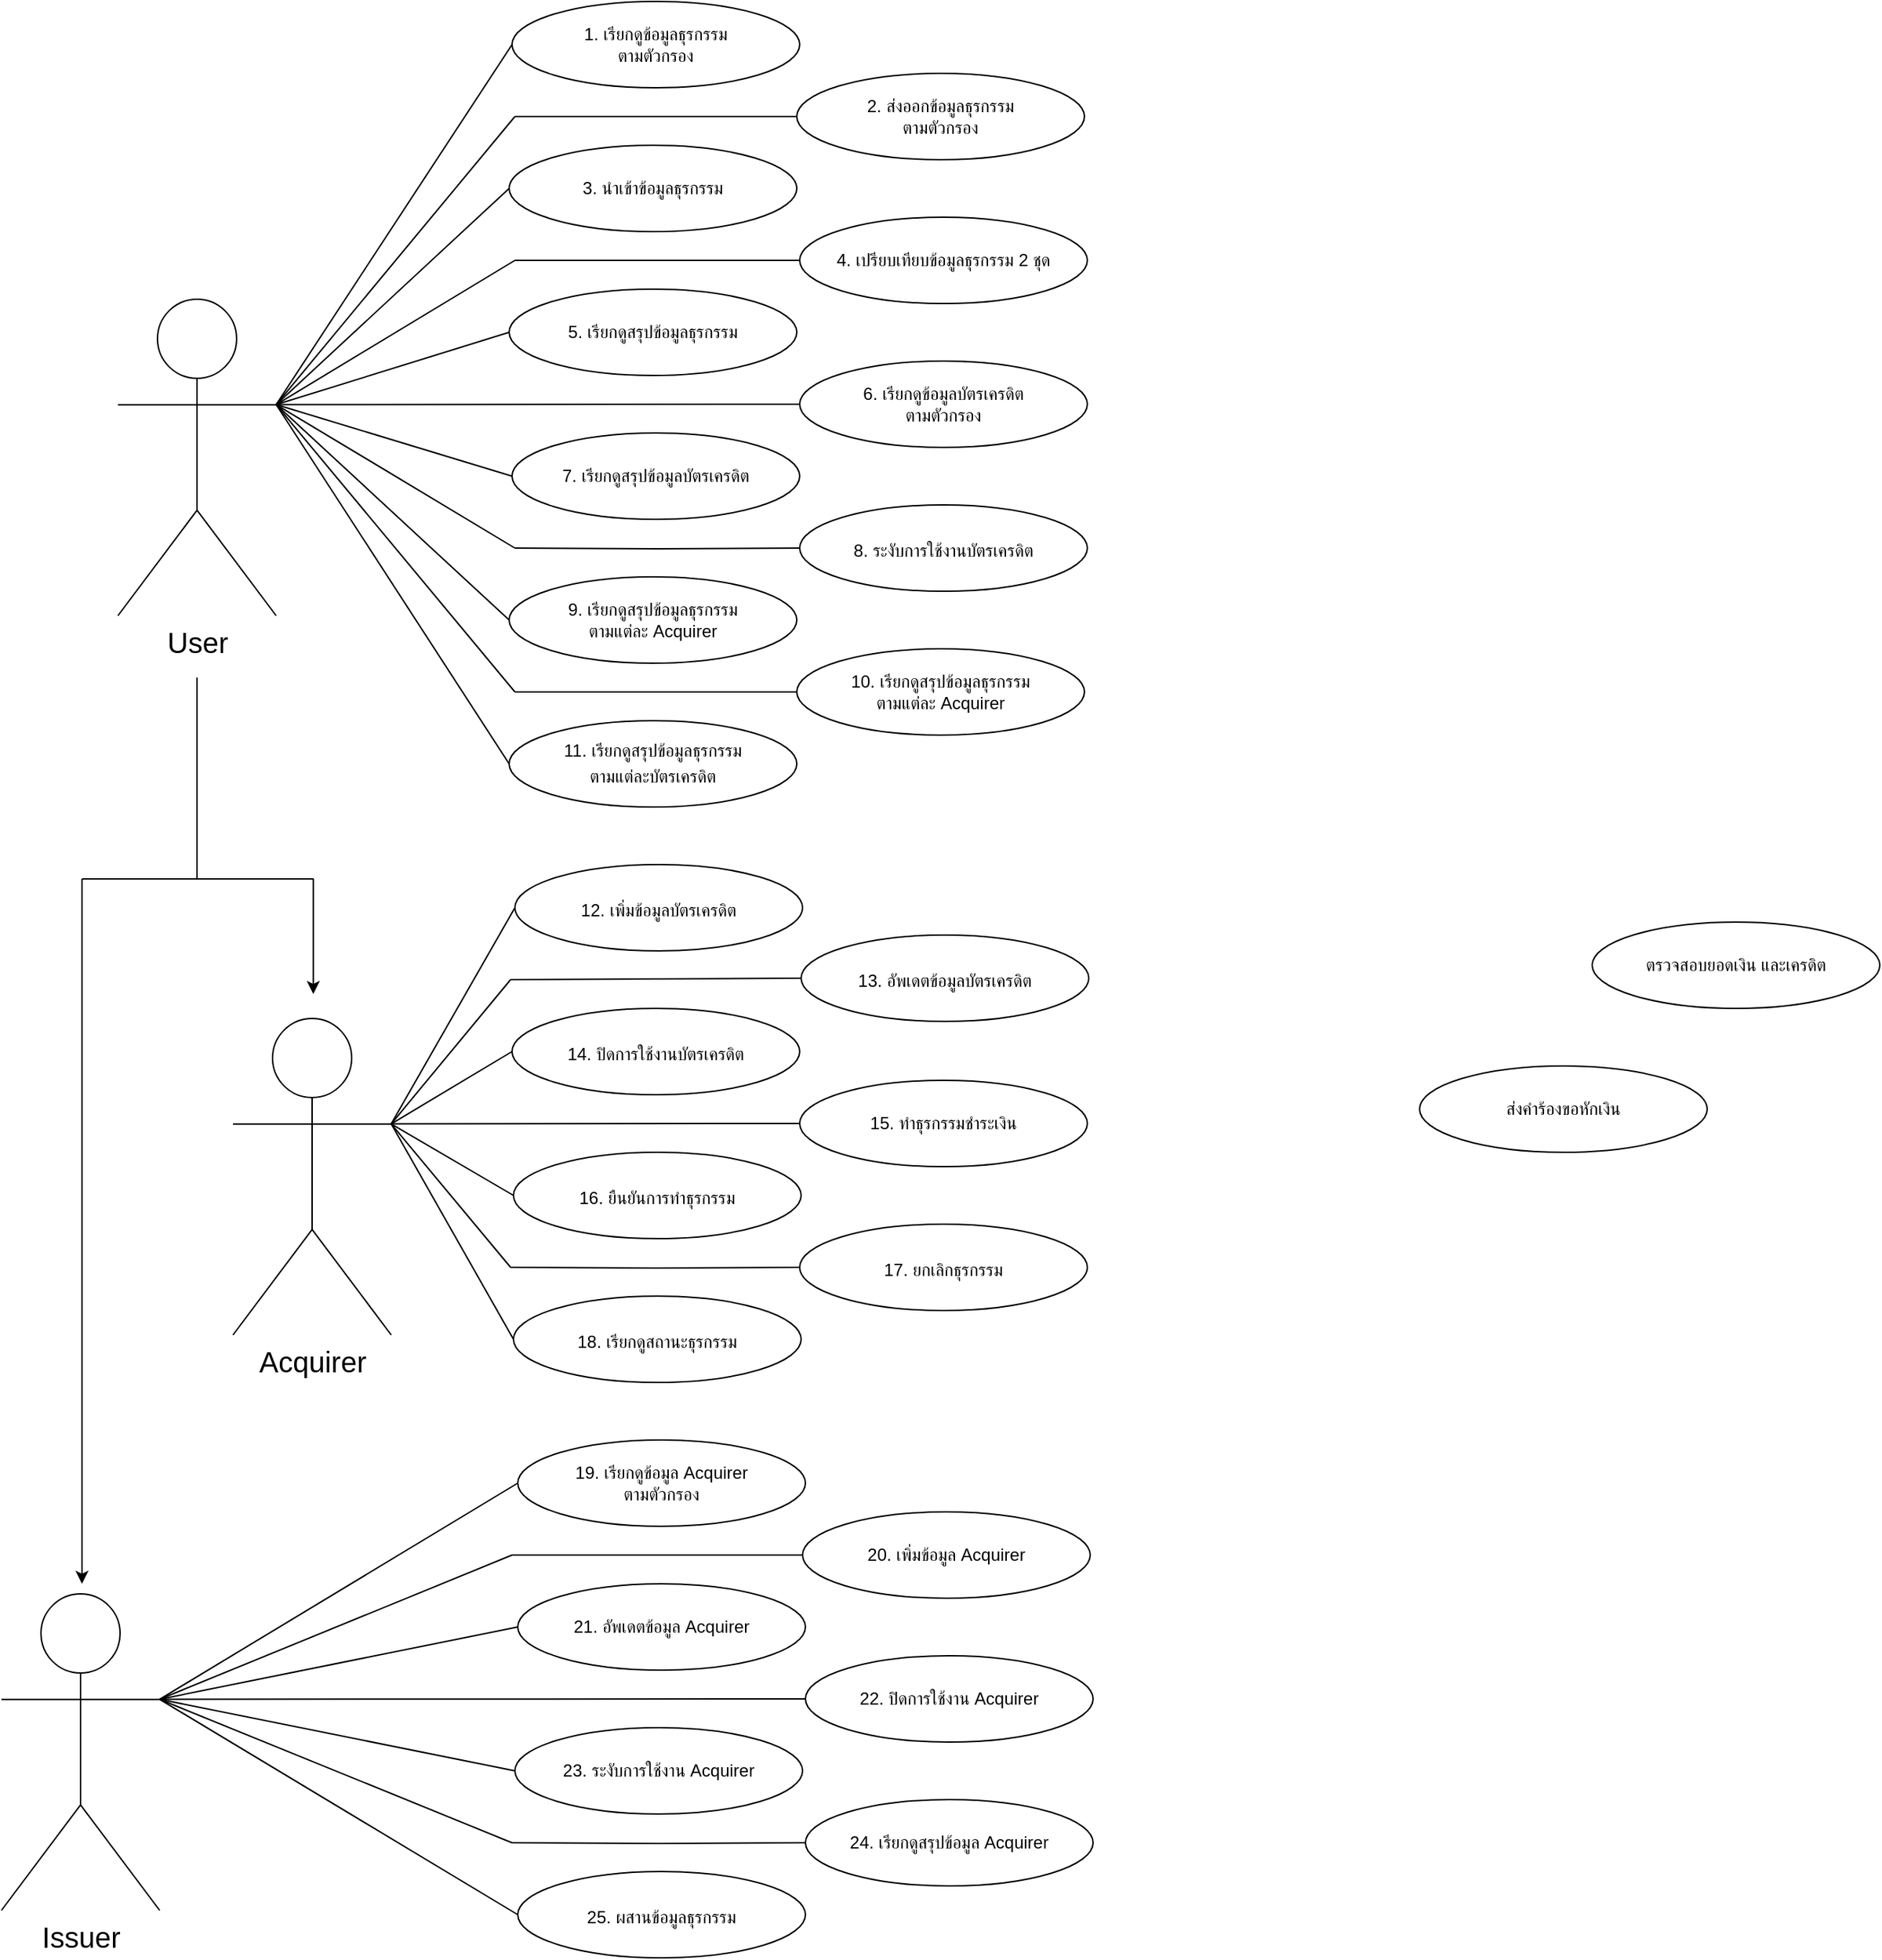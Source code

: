 <mxfile version="21.6.9" type="github">
  <diagram name="Page-1" id="O6h59sN97J3MhCvtdeix">
    <mxGraphModel dx="2639" dy="2245" grid="1" gridSize="10" guides="1" tooltips="1" connect="1" arrows="1" fold="1" page="1" pageScale="1" pageWidth="850" pageHeight="1100" math="0" shadow="0">
      <root>
        <mxCell id="0" />
        <mxCell id="1" parent="0" />
        <mxCell id="EAtn4QmAmyuskcIKKUx5-1" value="&lt;font style=&quot;font-size: 20px;&quot;&gt;Acquirer&lt;/font&gt;" style="shape=umlActor;verticalLabelPosition=bottom;verticalAlign=top;html=1;" vertex="1" parent="1">
          <mxGeometry x="-535" y="-13" width="110" height="220" as="geometry" />
        </mxCell>
        <mxCell id="EAtn4QmAmyuskcIKKUx5-5" value="&lt;font style=&quot;font-size: 20px;&quot;&gt;Issuer&lt;/font&gt;" style="shape=umlActor;verticalLabelPosition=bottom;verticalAlign=top;html=1;" vertex="1" parent="1">
          <mxGeometry x="-696" y="387" width="110" height="220" as="geometry" />
        </mxCell>
        <mxCell id="EAtn4QmAmyuskcIKKUx5-10" value="" style="edgeStyle=orthogonalEdgeStyle;rounded=0;orthogonalLoop=1;jettySize=auto;html=1;endArrow=none;endFill=0;" edge="1" parent="1">
          <mxGeometry relative="1" as="geometry">
            <mxPoint x="-560" y="-250" as="sourcePoint" />
            <mxPoint x="-560" y="-110" as="targetPoint" />
          </mxGeometry>
        </mxCell>
        <mxCell id="EAtn4QmAmyuskcIKKUx5-6" value="&lt;font style=&quot;font-size: 20px;&quot;&gt;User&lt;/font&gt;" style="shape=umlActor;verticalLabelPosition=bottom;verticalAlign=top;html=1;" vertex="1" parent="1">
          <mxGeometry x="-615" y="-513" width="110" height="220" as="geometry" />
        </mxCell>
        <mxCell id="EAtn4QmAmyuskcIKKUx5-11" value="" style="edgeStyle=orthogonalEdgeStyle;rounded=0;orthogonalLoop=1;jettySize=auto;html=1;endArrow=none;endFill=0;" edge="1" parent="1">
          <mxGeometry relative="1" as="geometry">
            <mxPoint x="-479" y="-110" as="sourcePoint" />
            <mxPoint x="-640" y="-110" as="targetPoint" />
          </mxGeometry>
        </mxCell>
        <mxCell id="EAtn4QmAmyuskcIKKUx5-12" value="" style="edgeStyle=orthogonalEdgeStyle;rounded=0;orthogonalLoop=1;jettySize=auto;html=1;endArrow=classic;endFill=1;" edge="1" parent="1">
          <mxGeometry relative="1" as="geometry">
            <mxPoint x="-640" y="-110" as="sourcePoint" />
            <mxPoint x="-640" y="380" as="targetPoint" />
          </mxGeometry>
        </mxCell>
        <mxCell id="EAtn4QmAmyuskcIKKUx5-13" value="" style="edgeStyle=orthogonalEdgeStyle;rounded=0;orthogonalLoop=1;jettySize=auto;html=1;endArrow=classic;endFill=1;" edge="1" parent="1">
          <mxGeometry relative="1" as="geometry">
            <mxPoint x="-479.17" y="-110" as="sourcePoint" />
            <mxPoint x="-479.17" y="-30" as="targetPoint" />
          </mxGeometry>
        </mxCell>
        <mxCell id="EAtn4QmAmyuskcIKKUx5-15" value="20. เพิ่มข้อมูล Acquirer" style="ellipse;whiteSpace=wrap;html=1;" vertex="1" parent="1">
          <mxGeometry x="-139" y="330" width="200" height="60" as="geometry" />
        </mxCell>
        <mxCell id="EAtn4QmAmyuskcIKKUx5-16" value="21. อัพเดตข้อมูล Acquirer" style="ellipse;whiteSpace=wrap;html=1;" vertex="1" parent="1">
          <mxGeometry x="-337" y="380" width="200" height="60" as="geometry" />
        </mxCell>
        <mxCell id="EAtn4QmAmyuskcIKKUx5-17" value="22. ปิดการใช้งาน Acquirer" style="ellipse;whiteSpace=wrap;html=1;" vertex="1" parent="1">
          <mxGeometry x="-137" y="430" width="200" height="60" as="geometry" />
        </mxCell>
        <mxCell id="EAtn4QmAmyuskcIKKUx5-18" value="19. เรียกดูข้อมูล Acquirer&lt;br&gt;ตามตัวกรอง" style="ellipse;whiteSpace=wrap;html=1;" vertex="1" parent="1">
          <mxGeometry x="-337" y="280" width="200" height="60" as="geometry" />
        </mxCell>
        <mxCell id="EAtn4QmAmyuskcIKKUx5-19" value="23. ระงับการใช้งาน Acquirer" style="ellipse;whiteSpace=wrap;html=1;" vertex="1" parent="1">
          <mxGeometry x="-339" y="480" width="200" height="60" as="geometry" />
        </mxCell>
        <mxCell id="EAtn4QmAmyuskcIKKUx5-21" value="12. เพิ่มข้อมูลบัตรเครดิต&lt;span style=&quot;font-size: medium; text-align: start;&quot;&gt;&lt;/span&gt;" style="ellipse;whiteSpace=wrap;html=1;" vertex="1" parent="1">
          <mxGeometry x="-339" y="-120" width="200" height="60" as="geometry" />
        </mxCell>
        <mxCell id="EAtn4QmAmyuskcIKKUx5-22" value="13. อัพเดตข้อมูลบัตรเครดิต&lt;span style=&quot;font-size: medium; text-align: start;&quot;&gt;&lt;/span&gt;" style="ellipse;whiteSpace=wrap;html=1;" vertex="1" parent="1">
          <mxGeometry x="-140" y="-71" width="200" height="60" as="geometry" />
        </mxCell>
        <mxCell id="EAtn4QmAmyuskcIKKUx5-23" value="14. ปิดการใช้งานบัตรเครดิต&lt;span style=&quot;font-size: medium; text-align: start;&quot;&gt;&lt;/span&gt;" style="ellipse;whiteSpace=wrap;html=1;" vertex="1" parent="1">
          <mxGeometry x="-341" y="-20" width="200" height="60" as="geometry" />
        </mxCell>
        <mxCell id="EAtn4QmAmyuskcIKKUx5-24" value="&lt;font style=&quot;font-size: 12px;&quot;&gt;6. เรียกดูข้อมูลบัตรเครดิต&lt;span style=&quot;text-align: start;&quot;&gt;&lt;/span&gt;&lt;br&gt;ตามตัวกรอง&lt;/font&gt;" style="ellipse;whiteSpace=wrap;html=1;" vertex="1" parent="1">
          <mxGeometry x="-141" y="-470" width="200" height="60" as="geometry" />
        </mxCell>
        <mxCell id="EAtn4QmAmyuskcIKKUx5-25" value="8. ระงับการใช้งานบัตรเครดิต&lt;span style=&quot;font-size: medium; text-align: start;&quot;&gt;&lt;/span&gt;" style="ellipse;whiteSpace=wrap;html=1;" vertex="1" parent="1">
          <mxGeometry x="-141" y="-370" width="200" height="60" as="geometry" />
        </mxCell>
        <mxCell id="EAtn4QmAmyuskcIKKUx5-26" value="24. เรียกดูสรุปข้อมูล Acquirer" style="ellipse;whiteSpace=wrap;html=1;" vertex="1" parent="1">
          <mxGeometry x="-137" y="530" width="200" height="60" as="geometry" />
        </mxCell>
        <mxCell id="EAtn4QmAmyuskcIKKUx5-27" value="7. เรียกดูสรุปข้อมูลบัตรเครดิต" style="ellipse;whiteSpace=wrap;html=1;" vertex="1" parent="1">
          <mxGeometry x="-341" y="-420" width="200" height="60" as="geometry" />
        </mxCell>
        <mxCell id="EAtn4QmAmyuskcIKKUx5-29" value="&lt;font style=&quot;font-size: 12px;&quot;&gt;1. เรียกดูข้อมูลธุรกรรม&lt;br&gt;ตามตัวกรอง&lt;/font&gt;" style="ellipse;whiteSpace=wrap;html=1;" vertex="1" parent="1">
          <mxGeometry x="-341" y="-720" width="200" height="60" as="geometry" />
        </mxCell>
        <mxCell id="EAtn4QmAmyuskcIKKUx5-30" value="2. ส่งออกข้อมูลธุรกรรม&lt;br&gt;ตามตัวกรอง" style="ellipse;whiteSpace=wrap;html=1;" vertex="1" parent="1">
          <mxGeometry x="-143" y="-670" width="200" height="60" as="geometry" />
        </mxCell>
        <mxCell id="EAtn4QmAmyuskcIKKUx5-31" value="3. นำเข้าข้อมูลธุรกรรม" style="ellipse;whiteSpace=wrap;html=1;" vertex="1" parent="1">
          <mxGeometry x="-343" y="-620" width="200" height="60" as="geometry" />
        </mxCell>
        <mxCell id="EAtn4QmAmyuskcIKKUx5-32" value="5. เรียกดูสรุปข้อมูลธุรกรรม" style="ellipse;whiteSpace=wrap;html=1;" vertex="1" parent="1">
          <mxGeometry x="-343" y="-520" width="200" height="60" as="geometry" />
        </mxCell>
        <mxCell id="EAtn4QmAmyuskcIKKUx5-33" value="15. ทำธุรกรรมชำระเงิน" style="ellipse;whiteSpace=wrap;html=1;" vertex="1" parent="1">
          <mxGeometry x="-141" y="30" width="200" height="60" as="geometry" />
        </mxCell>
        <mxCell id="EAtn4QmAmyuskcIKKUx5-34" value="16. ยืนยันการทำธุรกรรม&lt;span style=&quot;font-size: medium; text-align: start;&quot;&gt;&lt;/span&gt;" style="ellipse;whiteSpace=wrap;html=1;" vertex="1" parent="1">
          <mxGeometry x="-340" y="80" width="200" height="60" as="geometry" />
        </mxCell>
        <mxCell id="EAtn4QmAmyuskcIKKUx5-38" value="4. เปรียบเทียบข้อมูลธุรกรรม 2 ชุด" style="ellipse;whiteSpace=wrap;html=1;" vertex="1" parent="1">
          <mxGeometry x="-141" y="-570" width="200" height="60" as="geometry" />
        </mxCell>
        <mxCell id="EAtn4QmAmyuskcIKKUx5-39" value="25. ผสานข้อมูลธุรกรรม&lt;span style=&quot;font-size: medium; text-align: start;&quot;&gt;&lt;/span&gt;" style="ellipse;whiteSpace=wrap;html=1;" vertex="1" parent="1">
          <mxGeometry x="-337" y="580" width="200" height="60" as="geometry" />
        </mxCell>
        <mxCell id="EAtn4QmAmyuskcIKKUx5-40" value="17. ยกเลิกธุรกรรม&lt;span style=&quot;font-size: medium; text-align: start;&quot;&gt;&lt;/span&gt;" style="ellipse;whiteSpace=wrap;html=1;" vertex="1" parent="1">
          <mxGeometry x="-141" y="130" width="200" height="60" as="geometry" />
        </mxCell>
        <mxCell id="EAtn4QmAmyuskcIKKUx5-41" value="18. เรียกดูสถานะธุรกรรม&lt;span style=&quot;font-size: medium; text-align: start;&quot;&gt;&lt;/span&gt;" style="ellipse;whiteSpace=wrap;html=1;" vertex="1" parent="1">
          <mxGeometry x="-340" y="180" width="200" height="60" as="geometry" />
        </mxCell>
        <mxCell id="EAtn4QmAmyuskcIKKUx5-42" value="9. เรียกดูสรุปข้อมูลธุรกรรม&lt;br&gt;ตามแต่ละ Acquirer" style="ellipse;whiteSpace=wrap;html=1;" vertex="1" parent="1">
          <mxGeometry x="-343" y="-320" width="200" height="60" as="geometry" />
        </mxCell>
        <mxCell id="EAtn4QmAmyuskcIKKUx5-43" value="10. เรียกดูสรุปข้อมูลธุรกรรม&lt;br&gt;ตามแต่ละ Acquirer" style="ellipse;whiteSpace=wrap;html=1;" vertex="1" parent="1">
          <mxGeometry x="-143" y="-270" width="200" height="60" as="geometry" />
        </mxCell>
        <mxCell id="EAtn4QmAmyuskcIKKUx5-44" value="11. เรียกดูสรุปข้อมูลธุรกรรม&lt;br&gt;ตามแต่ละบัตรเครดิต&lt;span style=&quot;font-size: medium; text-align: start;&quot;&gt;&lt;/span&gt;" style="ellipse;whiteSpace=wrap;html=1;" vertex="1" parent="1">
          <mxGeometry x="-343" y="-220" width="200" height="60" as="geometry" />
        </mxCell>
        <mxCell id="EAtn4QmAmyuskcIKKUx5-50" value="" style="endArrow=none;html=1;rounded=0;entryX=0;entryY=0.5;entryDx=0;entryDy=0;exitX=1;exitY=0.333;exitDx=0;exitDy=0;exitPerimeter=0;" edge="1" parent="1" source="EAtn4QmAmyuskcIKKUx5-6" target="EAtn4QmAmyuskcIKKUx5-24">
          <mxGeometry width="50" height="50" relative="1" as="geometry">
            <mxPoint x="-499" y="-440" as="sourcePoint" />
            <mxPoint x="-369" y="-250" as="targetPoint" />
          </mxGeometry>
        </mxCell>
        <mxCell id="EAtn4QmAmyuskcIKKUx5-51" value="" style="endArrow=none;html=1;rounded=0;entryX=0;entryY=0.5;entryDx=0;entryDy=0;" edge="1" parent="1" target="EAtn4QmAmyuskcIKKUx5-30">
          <mxGeometry width="50" height="50" relative="1" as="geometry">
            <mxPoint x="-339" y="-640" as="sourcePoint" />
            <mxPoint x="-141" y="-640.53" as="targetPoint" />
          </mxGeometry>
        </mxCell>
        <mxCell id="EAtn4QmAmyuskcIKKUx5-52" value="" style="endArrow=none;html=1;rounded=0;entryX=0;entryY=0.5;entryDx=0;entryDy=0;" edge="1" parent="1" target="EAtn4QmAmyuskcIKKUx5-43">
          <mxGeometry width="50" height="50" relative="1" as="geometry">
            <mxPoint x="-339" y="-240" as="sourcePoint" />
            <mxPoint x="-141" y="-240.53" as="targetPoint" />
          </mxGeometry>
        </mxCell>
        <mxCell id="EAtn4QmAmyuskcIKKUx5-53" value="" style="endArrow=none;html=1;rounded=0;entryX=0;entryY=0.5;entryDx=0;entryDy=0;" edge="1" parent="1" target="EAtn4QmAmyuskcIKKUx5-38">
          <mxGeometry width="50" height="50" relative="1" as="geometry">
            <mxPoint x="-339" y="-540" as="sourcePoint" />
            <mxPoint x="-141" y="-539.81" as="targetPoint" />
          </mxGeometry>
        </mxCell>
        <mxCell id="EAtn4QmAmyuskcIKKUx5-54" value="" style="endArrow=none;html=1;rounded=0;entryX=0;entryY=0.5;entryDx=0;entryDy=0;edgeStyle=orthogonalEdgeStyle;" edge="1" parent="1" target="EAtn4QmAmyuskcIKKUx5-25">
          <mxGeometry width="50" height="50" relative="1" as="geometry">
            <mxPoint x="-339" y="-340" as="sourcePoint" />
            <mxPoint x="-141" y="-339.83" as="targetPoint" />
          </mxGeometry>
        </mxCell>
        <mxCell id="EAtn4QmAmyuskcIKKUx5-55" value="" style="endArrow=none;html=1;rounded=0;entryX=1;entryY=0.333;entryDx=0;entryDy=0;entryPerimeter=0;" edge="1" parent="1" target="EAtn4QmAmyuskcIKKUx5-6">
          <mxGeometry width="50" height="50" relative="1" as="geometry">
            <mxPoint x="-339" y="-340" as="sourcePoint" />
            <mxPoint x="-499" y="-430" as="targetPoint" />
          </mxGeometry>
        </mxCell>
        <mxCell id="EAtn4QmAmyuskcIKKUx5-56" value="" style="endArrow=none;html=1;rounded=0;entryX=1;entryY=0.333;entryDx=0;entryDy=0;entryPerimeter=0;" edge="1" parent="1" target="EAtn4QmAmyuskcIKKUx5-6">
          <mxGeometry width="50" height="50" relative="1" as="geometry">
            <mxPoint x="-339" y="-240" as="sourcePoint" />
            <mxPoint x="-497" y="-430" as="targetPoint" />
          </mxGeometry>
        </mxCell>
        <mxCell id="EAtn4QmAmyuskcIKKUx5-57" value="" style="endArrow=none;html=1;rounded=0;entryX=1;entryY=0.333;entryDx=0;entryDy=0;entryPerimeter=0;exitX=0;exitY=0.5;exitDx=0;exitDy=0;" edge="1" parent="1" source="EAtn4QmAmyuskcIKKUx5-27" target="EAtn4QmAmyuskcIKKUx5-6">
          <mxGeometry width="50" height="50" relative="1" as="geometry">
            <mxPoint x="-349" y="-330" as="sourcePoint" />
            <mxPoint x="-497" y="-430" as="targetPoint" />
          </mxGeometry>
        </mxCell>
        <mxCell id="EAtn4QmAmyuskcIKKUx5-58" value="" style="endArrow=none;html=1;rounded=0;entryX=1;entryY=0.333;entryDx=0;entryDy=0;entryPerimeter=0;exitX=0;exitY=0.5;exitDx=0;exitDy=0;" edge="1" parent="1" source="EAtn4QmAmyuskcIKKUx5-42" target="EAtn4QmAmyuskcIKKUx5-6">
          <mxGeometry width="50" height="50" relative="1" as="geometry">
            <mxPoint x="-349" y="-330" as="sourcePoint" />
            <mxPoint x="-497" y="-430" as="targetPoint" />
          </mxGeometry>
        </mxCell>
        <mxCell id="EAtn4QmAmyuskcIKKUx5-59" value="" style="endArrow=none;html=1;rounded=0;entryX=1;entryY=0.333;entryDx=0;entryDy=0;entryPerimeter=0;exitX=0;exitY=0.5;exitDx=0;exitDy=0;" edge="1" parent="1" source="EAtn4QmAmyuskcIKKUx5-32" target="EAtn4QmAmyuskcIKKUx5-6">
          <mxGeometry width="50" height="50" relative="1" as="geometry">
            <mxPoint x="-331" y="-380" as="sourcePoint" />
            <mxPoint x="-497" y="-430" as="targetPoint" />
          </mxGeometry>
        </mxCell>
        <mxCell id="EAtn4QmAmyuskcIKKUx5-60" value="" style="endArrow=none;html=1;rounded=0;entryX=1;entryY=0.333;entryDx=0;entryDy=0;entryPerimeter=0;" edge="1" parent="1" target="EAtn4QmAmyuskcIKKUx5-6">
          <mxGeometry width="50" height="50" relative="1" as="geometry">
            <mxPoint x="-339" y="-540" as="sourcePoint" />
            <mxPoint x="-509" y="-440" as="targetPoint" />
          </mxGeometry>
        </mxCell>
        <mxCell id="EAtn4QmAmyuskcIKKUx5-61" value="" style="endArrow=none;html=1;rounded=0;entryX=1;entryY=0.333;entryDx=0;entryDy=0;entryPerimeter=0;" edge="1" parent="1" target="EAtn4QmAmyuskcIKKUx5-6">
          <mxGeometry width="50" height="50" relative="1" as="geometry">
            <mxPoint x="-339" y="-640" as="sourcePoint" />
            <mxPoint x="-497" y="-430" as="targetPoint" />
          </mxGeometry>
        </mxCell>
        <mxCell id="EAtn4QmAmyuskcIKKUx5-62" value="" style="endArrow=none;html=1;rounded=0;entryX=1;entryY=0.333;entryDx=0;entryDy=0;entryPerimeter=0;exitX=0;exitY=0.5;exitDx=0;exitDy=0;" edge="1" parent="1" source="EAtn4QmAmyuskcIKKUx5-29" target="EAtn4QmAmyuskcIKKUx5-6">
          <mxGeometry width="50" height="50" relative="1" as="geometry">
            <mxPoint x="-349" y="-630" as="sourcePoint" />
            <mxPoint x="-497" y="-430" as="targetPoint" />
          </mxGeometry>
        </mxCell>
        <mxCell id="EAtn4QmAmyuskcIKKUx5-63" value="" style="endArrow=none;html=1;rounded=0;entryX=1;entryY=0.333;entryDx=0;entryDy=0;entryPerimeter=0;exitX=0;exitY=0.5;exitDx=0;exitDy=0;" edge="1" parent="1" source="EAtn4QmAmyuskcIKKUx5-31" target="EAtn4QmAmyuskcIKKUx5-6">
          <mxGeometry width="50" height="50" relative="1" as="geometry">
            <mxPoint x="-349" y="-630" as="sourcePoint" />
            <mxPoint x="-497" y="-430" as="targetPoint" />
          </mxGeometry>
        </mxCell>
        <mxCell id="EAtn4QmAmyuskcIKKUx5-64" value="" style="endArrow=none;html=1;rounded=0;entryX=1;entryY=0.333;entryDx=0;entryDy=0;entryPerimeter=0;exitX=0;exitY=0.5;exitDx=0;exitDy=0;" edge="1" parent="1" source="EAtn4QmAmyuskcIKKUx5-44" target="EAtn4QmAmyuskcIKKUx5-6">
          <mxGeometry width="50" height="50" relative="1" as="geometry">
            <mxPoint x="-333" y="-280" as="sourcePoint" />
            <mxPoint x="-497" y="-430" as="targetPoint" />
          </mxGeometry>
        </mxCell>
        <mxCell id="EAtn4QmAmyuskcIKKUx5-76" value="" style="endArrow=none;html=1;rounded=0;entryX=0;entryY=0.5;entryDx=0;entryDy=0;exitX=1;exitY=0.333;exitDx=0;exitDy=0;exitPerimeter=0;" edge="1" parent="1" target="EAtn4QmAmyuskcIKKUx5-33" source="EAtn4QmAmyuskcIKKUx5-1">
          <mxGeometry width="50" height="50" relative="1" as="geometry">
            <mxPoint x="-510" y="60" as="sourcePoint" />
            <mxPoint x="-144.0" y="60" as="targetPoint" />
          </mxGeometry>
        </mxCell>
        <mxCell id="EAtn4QmAmyuskcIKKUx5-79" value="" style="endArrow=none;html=1;rounded=0;entryX=0;entryY=0.5;entryDx=0;entryDy=0;" edge="1" parent="1" target="EAtn4QmAmyuskcIKKUx5-22">
          <mxGeometry width="50" height="50" relative="1" as="geometry">
            <mxPoint x="-342" y="-40" as="sourcePoint" />
            <mxPoint x="-144.0" y="-40" as="targetPoint" />
          </mxGeometry>
        </mxCell>
        <mxCell id="EAtn4QmAmyuskcIKKUx5-80" value="" style="endArrow=none;html=1;rounded=0;entryX=0;entryY=0.5;entryDx=0;entryDy=0;edgeStyle=orthogonalEdgeStyle;" edge="1" parent="1" target="EAtn4QmAmyuskcIKKUx5-40">
          <mxGeometry width="50" height="50" relative="1" as="geometry">
            <mxPoint x="-342" y="160" as="sourcePoint" />
            <mxPoint x="-144.0" y="160" as="targetPoint" />
          </mxGeometry>
        </mxCell>
        <mxCell id="EAtn4QmAmyuskcIKKUx5-81" value="" style="endArrow=none;html=1;rounded=0;entryX=1;entryY=0.333;entryDx=0;entryDy=0;entryPerimeter=0;" edge="1" parent="1" target="EAtn4QmAmyuskcIKKUx5-1">
          <mxGeometry width="50" height="50" relative="1" as="geometry">
            <mxPoint x="-342" y="160" as="sourcePoint" />
            <mxPoint x="-510" y="60" as="targetPoint" />
          </mxGeometry>
        </mxCell>
        <mxCell id="EAtn4QmAmyuskcIKKUx5-83" value="" style="endArrow=none;html=1;rounded=0;entryX=1;entryY=0.333;entryDx=0;entryDy=0;entryPerimeter=0;exitX=0;exitY=0.5;exitDx=0;exitDy=0;" edge="1" parent="1" source="EAtn4QmAmyuskcIKKUx5-34" target="EAtn4QmAmyuskcIKKUx5-1">
          <mxGeometry width="50" height="50" relative="1" as="geometry">
            <mxPoint x="-344.0" y="110" as="sourcePoint" />
            <mxPoint x="-510" y="60" as="targetPoint" />
          </mxGeometry>
        </mxCell>
        <mxCell id="EAtn4QmAmyuskcIKKUx5-84" value="" style="endArrow=none;html=1;rounded=0;entryX=1;entryY=0.333;entryDx=0;entryDy=0;entryPerimeter=0;exitX=0;exitY=0.5;exitDx=0;exitDy=0;" edge="1" parent="1" source="EAtn4QmAmyuskcIKKUx5-41" target="EAtn4QmAmyuskcIKKUx5-1">
          <mxGeometry width="50" height="50" relative="1" as="geometry">
            <mxPoint x="-346" y="210" as="sourcePoint" />
            <mxPoint x="-510" y="60" as="targetPoint" />
          </mxGeometry>
        </mxCell>
        <mxCell id="EAtn4QmAmyuskcIKKUx5-85" value="" style="endArrow=none;html=1;rounded=0;entryX=1;entryY=0.333;entryDx=0;entryDy=0;entryPerimeter=0;exitX=0;exitY=0.5;exitDx=0;exitDy=0;" edge="1" parent="1" source="EAtn4QmAmyuskcIKKUx5-23" target="EAtn4QmAmyuskcIKKUx5-1">
          <mxGeometry width="50" height="50" relative="1" as="geometry">
            <mxPoint x="-346" y="10" as="sourcePoint" />
            <mxPoint x="-510" y="60" as="targetPoint" />
          </mxGeometry>
        </mxCell>
        <mxCell id="EAtn4QmAmyuskcIKKUx5-86" value="" style="endArrow=none;html=1;rounded=0;entryX=1;entryY=0.333;entryDx=0;entryDy=0;entryPerimeter=0;" edge="1" parent="1" target="EAtn4QmAmyuskcIKKUx5-1">
          <mxGeometry width="50" height="50" relative="1" as="geometry">
            <mxPoint x="-342" y="-40" as="sourcePoint" />
            <mxPoint x="-510" y="60" as="targetPoint" />
          </mxGeometry>
        </mxCell>
        <mxCell id="EAtn4QmAmyuskcIKKUx5-89" value="" style="endArrow=none;html=1;rounded=0;entryX=1;entryY=0.333;entryDx=0;entryDy=0;entryPerimeter=0;exitX=0;exitY=0.5;exitDx=0;exitDy=0;" edge="1" parent="1" source="EAtn4QmAmyuskcIKKUx5-21" target="EAtn4QmAmyuskcIKKUx5-1">
          <mxGeometry width="50" height="50" relative="1" as="geometry">
            <mxPoint x="-346" y="-90" as="sourcePoint" />
            <mxPoint x="-510" y="60" as="targetPoint" />
          </mxGeometry>
        </mxCell>
        <mxCell id="EAtn4QmAmyuskcIKKUx5-99" value="" style="endArrow=none;html=1;rounded=0;entryX=0;entryY=0.5;entryDx=0;entryDy=0;exitX=1;exitY=0.333;exitDx=0;exitDy=0;exitPerimeter=0;" edge="1" parent="1" target="EAtn4QmAmyuskcIKKUx5-17" source="EAtn4QmAmyuskcIKKUx5-5">
          <mxGeometry width="50" height="50" relative="1" as="geometry">
            <mxPoint x="-424" y="460" as="sourcePoint" />
            <mxPoint x="-140.0" y="460" as="targetPoint" />
          </mxGeometry>
        </mxCell>
        <mxCell id="EAtn4QmAmyuskcIKKUx5-100" value="" style="endArrow=none;html=1;rounded=0;entryX=0;entryY=0.5;entryDx=0;entryDy=0;" edge="1" parent="1" target="EAtn4QmAmyuskcIKKUx5-15">
          <mxGeometry width="50" height="50" relative="1" as="geometry">
            <mxPoint x="-341" y="360" as="sourcePoint" />
            <mxPoint x="-139.0" y="359" as="targetPoint" />
          </mxGeometry>
        </mxCell>
        <mxCell id="EAtn4QmAmyuskcIKKUx5-101" value="" style="endArrow=none;html=1;rounded=0;entryX=0;entryY=0.5;entryDx=0;entryDy=0;edgeStyle=orthogonalEdgeStyle;" edge="1" parent="1" target="EAtn4QmAmyuskcIKKUx5-26">
          <mxGeometry width="50" height="50" relative="1" as="geometry">
            <mxPoint x="-341" y="560" as="sourcePoint" />
            <mxPoint x="-140.0" y="560" as="targetPoint" />
          </mxGeometry>
        </mxCell>
        <mxCell id="EAtn4QmAmyuskcIKKUx5-102" value="" style="endArrow=none;html=1;rounded=0;entryX=1;entryY=0.333;entryDx=0;entryDy=0;entryPerimeter=0;" edge="1" parent="1" target="EAtn4QmAmyuskcIKKUx5-5">
          <mxGeometry width="50" height="50" relative="1" as="geometry">
            <mxPoint x="-341" y="560" as="sourcePoint" />
            <mxPoint x="-424" y="460" as="targetPoint" />
          </mxGeometry>
        </mxCell>
        <mxCell id="EAtn4QmAmyuskcIKKUx5-103" value="" style="endArrow=none;html=1;rounded=0;entryX=1;entryY=0.333;entryDx=0;entryDy=0;entryPerimeter=0;exitX=0;exitY=0.5;exitDx=0;exitDy=0;" edge="1" parent="1" source="EAtn4QmAmyuskcIKKUx5-19" target="EAtn4QmAmyuskcIKKUx5-5">
          <mxGeometry width="50" height="50" relative="1" as="geometry">
            <mxPoint x="-339" y="510" as="sourcePoint" />
            <mxPoint x="-424" y="460" as="targetPoint" />
          </mxGeometry>
        </mxCell>
        <mxCell id="EAtn4QmAmyuskcIKKUx5-104" value="" style="endArrow=none;html=1;rounded=0;entryX=1;entryY=0.333;entryDx=0;entryDy=0;entryPerimeter=0;exitX=0;exitY=0.5;exitDx=0;exitDy=0;" edge="1" parent="1" source="EAtn4QmAmyuskcIKKUx5-39" target="EAtn4QmAmyuskcIKKUx5-5">
          <mxGeometry width="50" height="50" relative="1" as="geometry">
            <mxPoint x="-339" y="610" as="sourcePoint" />
            <mxPoint x="-424" y="460" as="targetPoint" />
          </mxGeometry>
        </mxCell>
        <mxCell id="EAtn4QmAmyuskcIKKUx5-105" value="" style="endArrow=none;html=1;rounded=0;entryX=1;entryY=0.333;entryDx=0;entryDy=0;entryPerimeter=0;exitX=0;exitY=0.5;exitDx=0;exitDy=0;" edge="1" parent="1" source="EAtn4QmAmyuskcIKKUx5-16" target="EAtn4QmAmyuskcIKKUx5-5">
          <mxGeometry width="50" height="50" relative="1" as="geometry">
            <mxPoint x="-340" y="410" as="sourcePoint" />
            <mxPoint x="-424" y="460" as="targetPoint" />
          </mxGeometry>
        </mxCell>
        <mxCell id="EAtn4QmAmyuskcIKKUx5-106" value="" style="endArrow=none;html=1;rounded=0;entryX=1;entryY=0.333;entryDx=0;entryDy=0;entryPerimeter=0;" edge="1" parent="1" target="EAtn4QmAmyuskcIKKUx5-5">
          <mxGeometry width="50" height="50" relative="1" as="geometry">
            <mxPoint x="-341" y="360" as="sourcePoint" />
            <mxPoint x="-549" y="460" as="targetPoint" />
          </mxGeometry>
        </mxCell>
        <mxCell id="EAtn4QmAmyuskcIKKUx5-107" value="" style="endArrow=none;html=1;rounded=0;entryX=1;entryY=0.333;entryDx=0;entryDy=0;entryPerimeter=0;exitX=0;exitY=0.5;exitDx=0;exitDy=0;" edge="1" parent="1" source="EAtn4QmAmyuskcIKKUx5-18" target="EAtn4QmAmyuskcIKKUx5-5">
          <mxGeometry width="50" height="50" relative="1" as="geometry">
            <mxPoint x="-338.0" y="310" as="sourcePoint" />
            <mxPoint x="-424" y="460" as="targetPoint" />
          </mxGeometry>
        </mxCell>
        <mxCell id="EAtn4QmAmyuskcIKKUx5-109" value="ส่งคำร้องขอหักเงิน" style="ellipse;whiteSpace=wrap;html=1;" vertex="1" parent="1">
          <mxGeometry x="290" y="20" width="200" height="60" as="geometry" />
        </mxCell>
        <mxCell id="EAtn4QmAmyuskcIKKUx5-110" value="ตรวจสอบยอดเงิน และเครดิต" style="ellipse;whiteSpace=wrap;html=1;" vertex="1" parent="1">
          <mxGeometry x="410" y="-80" width="200" height="60" as="geometry" />
        </mxCell>
      </root>
    </mxGraphModel>
  </diagram>
</mxfile>
